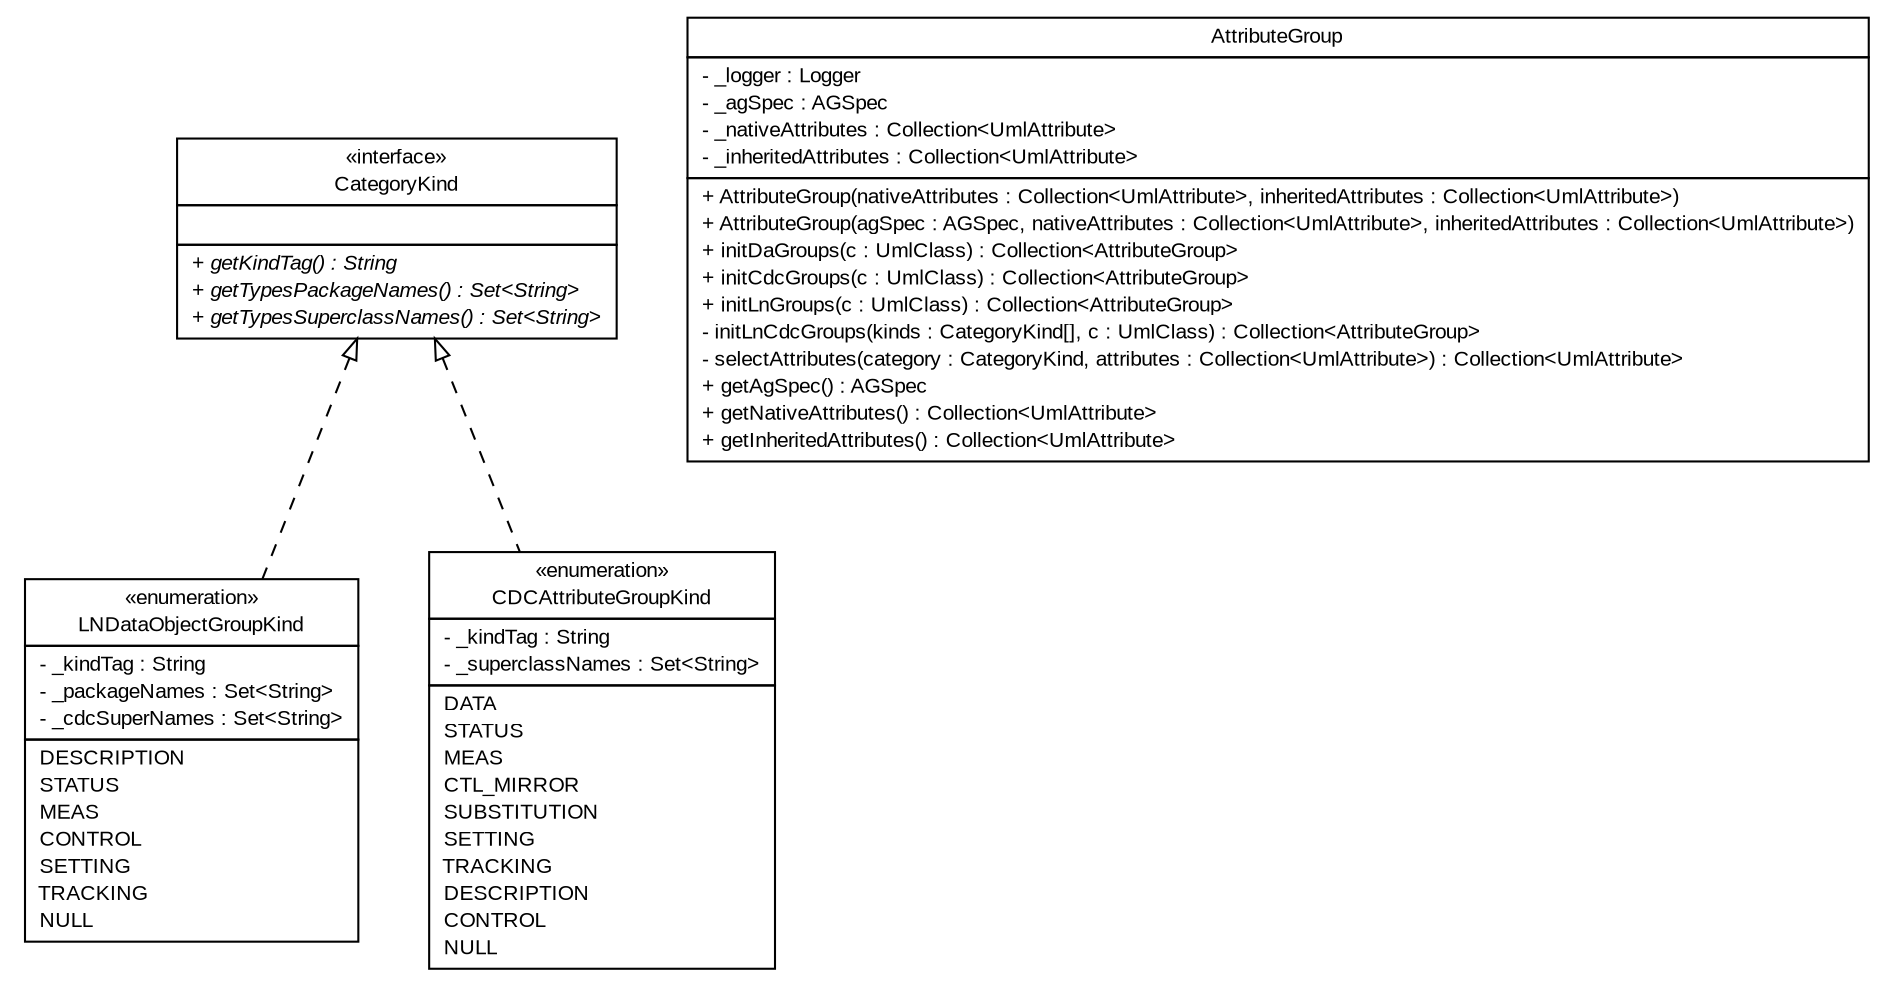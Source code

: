 #!/usr/local/bin/dot
#
# Class diagram 
# Generated by UMLGraph version R5_6_6-6-g3bdff0 (http://www.umlgraph.org/)
#

digraph G {
	edge [fontname="arial",fontsize=10,labelfontname="arial",labelfontsize=10];
	node [fontname="arial",fontsize=10,shape=plaintext];
	nodesep=0.25;
	ranksep=0.5;
	// org.tanjakostic.jcleancim.docgen.collector.impl.ag.LNDataObjectGroupKind
	c5141 [label=<<table title="org.tanjakostic.jcleancim.docgen.collector.impl.ag.LNDataObjectGroupKind" border="0" cellborder="1" cellspacing="0" cellpadding="2" port="p" href="./LNDataObjectGroupKind.html">
		<tr><td><table border="0" cellspacing="0" cellpadding="1">
<tr><td align="center" balign="center"> &#171;enumeration&#187; </td></tr>
<tr><td align="center" balign="center"> LNDataObjectGroupKind </td></tr>
		</table></td></tr>
		<tr><td><table border="0" cellspacing="0" cellpadding="1">
<tr><td align="left" balign="left"> - _kindTag : String </td></tr>
<tr><td align="left" balign="left"> - _packageNames : Set&lt;String&gt; </td></tr>
<tr><td align="left" balign="left"> - _cdcSuperNames : Set&lt;String&gt; </td></tr>
		</table></td></tr>
		<tr><td><table border="0" cellspacing="0" cellpadding="1">
<tr><td align="left" balign="left"> DESCRIPTION </td></tr>
<tr><td align="left" balign="left"> STATUS </td></tr>
<tr><td align="left" balign="left"> MEAS </td></tr>
<tr><td align="left" balign="left"> CONTROL </td></tr>
<tr><td align="left" balign="left"> SETTING </td></tr>
<tr><td align="left" balign="left"> TRACKING </td></tr>
<tr><td align="left" balign="left"> NULL </td></tr>
		</table></td></tr>
		</table>>, URL="./LNDataObjectGroupKind.html", fontname="arial", fontcolor="black", fontsize=10.0];
	// org.tanjakostic.jcleancim.docgen.collector.impl.ag.CDCAttributeGroupKind
	c5142 [label=<<table title="org.tanjakostic.jcleancim.docgen.collector.impl.ag.CDCAttributeGroupKind" border="0" cellborder="1" cellspacing="0" cellpadding="2" port="p" href="./CDCAttributeGroupKind.html">
		<tr><td><table border="0" cellspacing="0" cellpadding="1">
<tr><td align="center" balign="center"> &#171;enumeration&#187; </td></tr>
<tr><td align="center" balign="center"> CDCAttributeGroupKind </td></tr>
		</table></td></tr>
		<tr><td><table border="0" cellspacing="0" cellpadding="1">
<tr><td align="left" balign="left"> - _kindTag : String </td></tr>
<tr><td align="left" balign="left"> - _superclassNames : Set&lt;String&gt; </td></tr>
		</table></td></tr>
		<tr><td><table border="0" cellspacing="0" cellpadding="1">
<tr><td align="left" balign="left"> DATA </td></tr>
<tr><td align="left" balign="left"> STATUS </td></tr>
<tr><td align="left" balign="left"> MEAS </td></tr>
<tr><td align="left" balign="left"> CTL_MIRROR </td></tr>
<tr><td align="left" balign="left"> SUBSTITUTION </td></tr>
<tr><td align="left" balign="left"> SETTING </td></tr>
<tr><td align="left" balign="left"> TRACKING </td></tr>
<tr><td align="left" balign="left"> DESCRIPTION </td></tr>
<tr><td align="left" balign="left"> CONTROL </td></tr>
<tr><td align="left" balign="left"> NULL </td></tr>
		</table></td></tr>
		</table>>, URL="./CDCAttributeGroupKind.html", fontname="arial", fontcolor="black", fontsize=10.0];
	// org.tanjakostic.jcleancim.docgen.collector.impl.ag.CategoryKind
	c5143 [label=<<table title="org.tanjakostic.jcleancim.docgen.collector.impl.ag.CategoryKind" border="0" cellborder="1" cellspacing="0" cellpadding="2" port="p" href="./CategoryKind.html">
		<tr><td><table border="0" cellspacing="0" cellpadding="1">
<tr><td align="center" balign="center"> &#171;interface&#187; </td></tr>
<tr><td align="center" balign="center"> CategoryKind </td></tr>
		</table></td></tr>
		<tr><td><table border="0" cellspacing="0" cellpadding="1">
<tr><td align="left" balign="left">  </td></tr>
		</table></td></tr>
		<tr><td><table border="0" cellspacing="0" cellpadding="1">
<tr><td align="left" balign="left"><font face="Arial Italic" point-size="10.0"> + getKindTag() : String </font></td></tr>
<tr><td align="left" balign="left"><font face="Arial Italic" point-size="10.0"> + getTypesPackageNames() : Set&lt;String&gt; </font></td></tr>
<tr><td align="left" balign="left"><font face="Arial Italic" point-size="10.0"> + getTypesSuperclassNames() : Set&lt;String&gt; </font></td></tr>
		</table></td></tr>
		</table>>, URL="./CategoryKind.html", fontname="arial", fontcolor="black", fontsize=10.0];
	// org.tanjakostic.jcleancim.docgen.collector.impl.ag.AttributeGroup
	c5144 [label=<<table title="org.tanjakostic.jcleancim.docgen.collector.impl.ag.AttributeGroup" border="0" cellborder="1" cellspacing="0" cellpadding="2" port="p" href="./AttributeGroup.html">
		<tr><td><table border="0" cellspacing="0" cellpadding="1">
<tr><td align="center" balign="center"> AttributeGroup </td></tr>
		</table></td></tr>
		<tr><td><table border="0" cellspacing="0" cellpadding="1">
<tr><td align="left" balign="left"> - _logger : Logger </td></tr>
<tr><td align="left" balign="left"> - _agSpec : AGSpec </td></tr>
<tr><td align="left" balign="left"> - _nativeAttributes : Collection&lt;UmlAttribute&gt; </td></tr>
<tr><td align="left" balign="left"> - _inheritedAttributes : Collection&lt;UmlAttribute&gt; </td></tr>
		</table></td></tr>
		<tr><td><table border="0" cellspacing="0" cellpadding="1">
<tr><td align="left" balign="left"> + AttributeGroup(nativeAttributes : Collection&lt;UmlAttribute&gt;, inheritedAttributes : Collection&lt;UmlAttribute&gt;) </td></tr>
<tr><td align="left" balign="left"> + AttributeGroup(agSpec : AGSpec, nativeAttributes : Collection&lt;UmlAttribute&gt;, inheritedAttributes : Collection&lt;UmlAttribute&gt;) </td></tr>
<tr><td align="left" balign="left"> + initDaGroups(c : UmlClass) : Collection&lt;AttributeGroup&gt; </td></tr>
<tr><td align="left" balign="left"> + initCdcGroups(c : UmlClass) : Collection&lt;AttributeGroup&gt; </td></tr>
<tr><td align="left" balign="left"> + initLnGroups(c : UmlClass) : Collection&lt;AttributeGroup&gt; </td></tr>
<tr><td align="left" balign="left"> - initLnCdcGroups(kinds : CategoryKind[], c : UmlClass) : Collection&lt;AttributeGroup&gt; </td></tr>
<tr><td align="left" balign="left"> - selectAttributes(category : CategoryKind, attributes : Collection&lt;UmlAttribute&gt;) : Collection&lt;UmlAttribute&gt; </td></tr>
<tr><td align="left" balign="left"> + getAgSpec() : AGSpec </td></tr>
<tr><td align="left" balign="left"> + getNativeAttributes() : Collection&lt;UmlAttribute&gt; </td></tr>
<tr><td align="left" balign="left"> + getInheritedAttributes() : Collection&lt;UmlAttribute&gt; </td></tr>
		</table></td></tr>
		</table>>, URL="./AttributeGroup.html", fontname="arial", fontcolor="black", fontsize=10.0];
	//org.tanjakostic.jcleancim.docgen.collector.impl.ag.LNDataObjectGroupKind implements org.tanjakostic.jcleancim.docgen.collector.impl.ag.CategoryKind
	c5143:p -> c5141:p [dir=back,arrowtail=empty,style=dashed];
	//org.tanjakostic.jcleancim.docgen.collector.impl.ag.CDCAttributeGroupKind implements org.tanjakostic.jcleancim.docgen.collector.impl.ag.CategoryKind
	c5143:p -> c5142:p [dir=back,arrowtail=empty,style=dashed];
}

